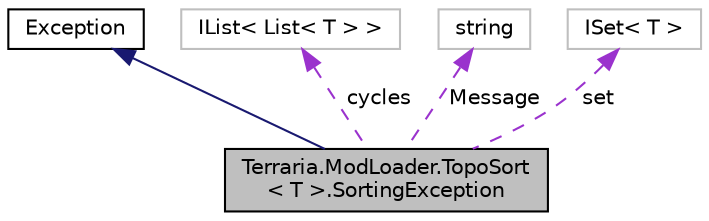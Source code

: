 digraph "Terraria.ModLoader.TopoSort&lt; T &gt;.SortingException"
{
  edge [fontname="Helvetica",fontsize="10",labelfontname="Helvetica",labelfontsize="10"];
  node [fontname="Helvetica",fontsize="10",shape=record];
  Node2 [label="Terraria.ModLoader.TopoSort\l\< T \>.SortingException",height=0.2,width=0.4,color="black", fillcolor="grey75", style="filled", fontcolor="black"];
  Node3 -> Node2 [dir="back",color="midnightblue",fontsize="10",style="solid",fontname="Helvetica"];
  Node3 [label="Exception",height=0.2,width=0.4,color="black", fillcolor="white", style="filled",URL="$class_exception.html"];
  Node4 -> Node2 [dir="back",color="darkorchid3",fontsize="10",style="dashed",label=" cycles" ,fontname="Helvetica"];
  Node4 [label="IList\< List\< T \> \>",height=0.2,width=0.4,color="grey75", fillcolor="white", style="filled"];
  Node5 -> Node2 [dir="back",color="darkorchid3",fontsize="10",style="dashed",label=" Message" ,fontname="Helvetica"];
  Node5 [label="string",height=0.2,width=0.4,color="grey75", fillcolor="white", style="filled"];
  Node6 -> Node2 [dir="back",color="darkorchid3",fontsize="10",style="dashed",label=" set" ,fontname="Helvetica"];
  Node6 [label="ISet\< T \>",height=0.2,width=0.4,color="grey75", fillcolor="white", style="filled"];
}
